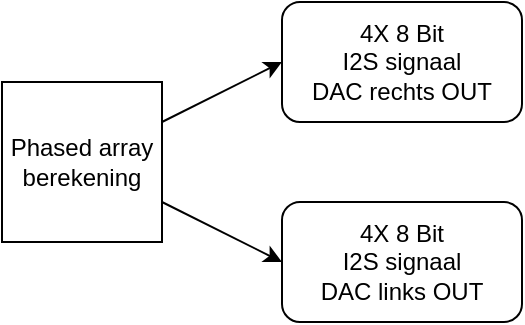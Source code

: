 <mxfile version="18.0.3" type="device"><diagram id="oFpLf7Hx9D5NQmkmAVWl" name="Page-1"><mxGraphModel dx="599" dy="757" grid="1" gridSize="10" guides="1" tooltips="1" connect="1" arrows="1" fold="1" page="1" pageScale="1" pageWidth="850" pageHeight="1100" math="0" shadow="0"><root><mxCell id="0"/><mxCell id="1" parent="0"/><mxCell id="WOWxM6y8z4pchF3-S1IW-13" value="Phased array&lt;br&gt;berekening" style="whiteSpace=wrap;html=1;aspect=fixed;" vertex="1" parent="1"><mxGeometry x="230" y="500" width="80" height="80" as="geometry"/></mxCell><mxCell id="WOWxM6y8z4pchF3-S1IW-18" value="4X 8 Bit&lt;br&gt;I2S signaal&lt;br&gt;DAC rechts OUT" style="rounded=1;whiteSpace=wrap;html=1;" vertex="1" parent="1"><mxGeometry x="370" y="460" width="120" height="60" as="geometry"/></mxCell><mxCell id="WOWxM6y8z4pchF3-S1IW-19" value="4X 8 Bit&lt;br&gt;I2S signaal&lt;br&gt;DAC links OUT" style="rounded=1;whiteSpace=wrap;html=1;" vertex="1" parent="1"><mxGeometry x="370" y="560" width="120" height="60" as="geometry"/></mxCell><mxCell id="WOWxM6y8z4pchF3-S1IW-20" value="" style="endArrow=classic;html=1;rounded=0;exitX=1;exitY=0.25;exitDx=0;exitDy=0;entryX=0;entryY=0.5;entryDx=0;entryDy=0;" edge="1" parent="1" source="WOWxM6y8z4pchF3-S1IW-13" target="WOWxM6y8z4pchF3-S1IW-18"><mxGeometry width="50" height="50" relative="1" as="geometry"><mxPoint x="310" y="620" as="sourcePoint"/><mxPoint x="360" y="570" as="targetPoint"/></mxGeometry></mxCell><mxCell id="WOWxM6y8z4pchF3-S1IW-21" value="" style="endArrow=classic;html=1;rounded=0;exitX=1;exitY=0.75;exitDx=0;exitDy=0;entryX=0;entryY=0.5;entryDx=0;entryDy=0;" edge="1" parent="1" source="WOWxM6y8z4pchF3-S1IW-13" target="WOWxM6y8z4pchF3-S1IW-19"><mxGeometry width="50" height="50" relative="1" as="geometry"><mxPoint x="310" y="620" as="sourcePoint"/><mxPoint x="360" y="570" as="targetPoint"/></mxGeometry></mxCell></root></mxGraphModel></diagram></mxfile>